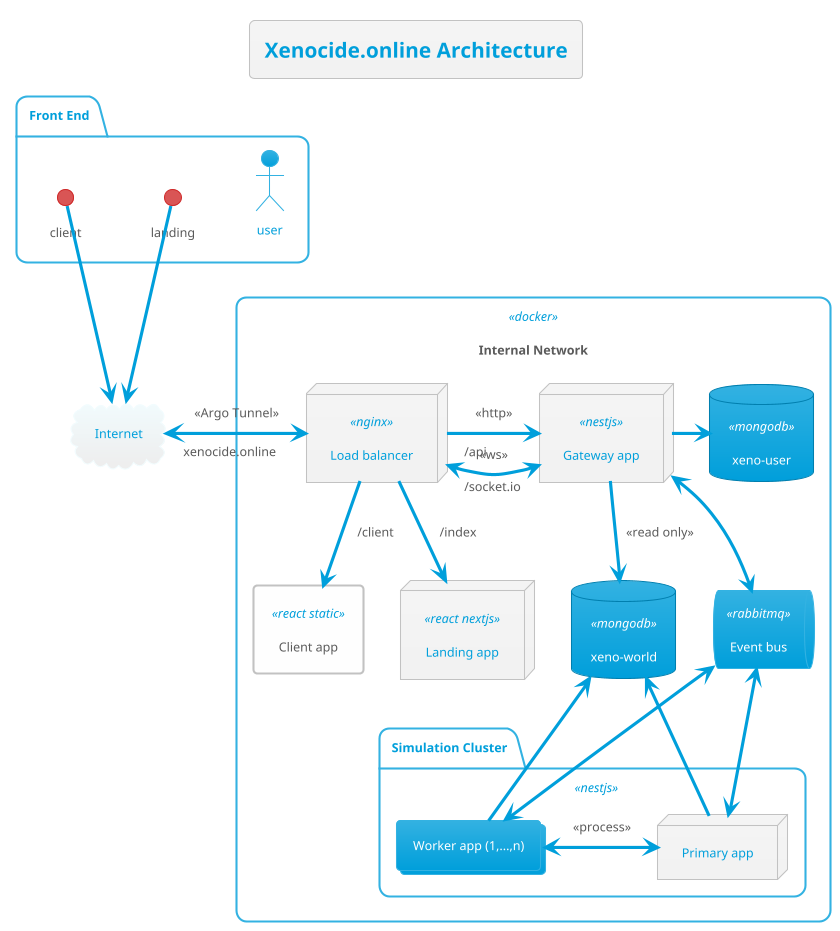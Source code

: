 @startuml

!theme bluegray

title "Xenocide.online Architecture"

cloud "Internet" as web
package "Front End" as fe {
  actor user
  interface "client" as clientInstance
  interface "landing" as landingInstance
}
rectangle "Internal Network" <<docker>> {
  node "Load balancer" <<nginx>> as balancer
  rectangle "Client app" <<react static>> as client
  node "Landing app" <<react nextjs>> as landing
  node "Gateway app" <<nestjs>> as api
  queue "Event bus" <<rabbitmq>> as bus
  package "Simulation Cluster" <<nestjs>> {
    node "Primary app" as sMaster
    collections "Worker app (1,...,n)" as sWorker
  }
  database "xeno-world" <<mongodb>> as dbworld
  database "xeno-user" <<mongodb>> as dbuser
}

web <-> balancer: "xenocide.online" <<Argo Tunnel>> 
clientInstance -down-> web
landingInstance -down-> web

balancer -down-> landing: "/index"
balancer -down-> client: "/client"
balancer -> api: "/api" <<http>>
balancer <-> api: "/socket.io" <<ws>>

api -> dbuser
api -> dbworld: <<read only>>
api <-down-> bus

bus <-down-> sMaster
bus <-> sWorker

sMaster <-> sWorker: <<process>>
sMaster -up-> dbworld
sWorker -up-> dbworld

@enduml